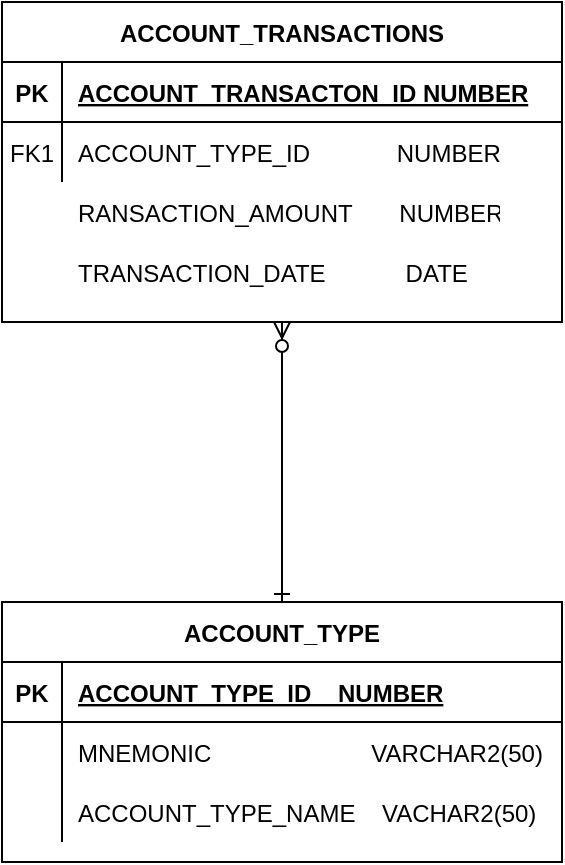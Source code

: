 <mxfile version="15.4.0" type="device"><diagram id="HN3gHvkQGmnWHhR8YUJy" name="Page-1"><mxGraphModel dx="1422" dy="822" grid="1" gridSize="10" guides="1" tooltips="1" connect="1" arrows="1" fold="1" page="1" pageScale="1" pageWidth="850" pageHeight="1100" math="0" shadow="0"><root><mxCell id="0"/><mxCell id="1" parent="0"/><mxCell id="29W2CXI3J3hXv4FUL7kK-2" style="edgeStyle=orthogonalEdgeStyle;rounded=0;orthogonalLoop=1;jettySize=auto;html=1;fontColor=#33FF33;startArrow=ERzeroToMany;startFill=1;endArrow=ERone;endFill=0;" edge="1" parent="1" source="hvZMDixz2yw48JkSL6wY-3" target="hvZMDixz2yw48JkSL6wY-13"><mxGeometry relative="1" as="geometry"/></mxCell><mxCell id="hvZMDixz2yw48JkSL6wY-3" value="ACCOUNT_TRANSACTIONS" style="shape=table;startSize=30;container=1;collapsible=1;childLayout=tableLayout;fixedRows=1;rowLines=0;fontStyle=1;align=center;resizeLast=1;" parent="1" vertex="1"><mxGeometry x="230" y="100" width="280" height="160" as="geometry"/></mxCell><mxCell id="hvZMDixz2yw48JkSL6wY-4" value="" style="shape=partialRectangle;collapsible=0;dropTarget=0;pointerEvents=0;fillColor=none;points=[[0,0.5],[1,0.5]];portConstraint=eastwest;top=0;left=0;right=0;bottom=1;" parent="hvZMDixz2yw48JkSL6wY-3" vertex="1"><mxGeometry y="30" width="280" height="30" as="geometry"/></mxCell><mxCell id="hvZMDixz2yw48JkSL6wY-5" value="PK" style="shape=partialRectangle;overflow=hidden;connectable=0;fillColor=none;top=0;left=0;bottom=0;right=0;fontStyle=1;" parent="hvZMDixz2yw48JkSL6wY-4" vertex="1"><mxGeometry width="30" height="30" as="geometry"><mxRectangle width="30" height="30" as="alternateBounds"/></mxGeometry></mxCell><mxCell id="hvZMDixz2yw48JkSL6wY-6" value="ACCOUNT_TRANSACTON_ID NUMBER" style="shape=partialRectangle;overflow=hidden;connectable=0;fillColor=none;top=0;left=0;bottom=0;right=0;align=left;spacingLeft=6;fontStyle=5;strokeColor=#33FF33;" parent="hvZMDixz2yw48JkSL6wY-4" vertex="1"><mxGeometry x="30" width="250" height="30" as="geometry"><mxRectangle width="250" height="30" as="alternateBounds"/></mxGeometry></mxCell><mxCell id="hvZMDixz2yw48JkSL6wY-7" value="" style="shape=partialRectangle;collapsible=0;dropTarget=0;pointerEvents=0;fillColor=none;points=[[0,0.5],[1,0.5]];portConstraint=eastwest;top=0;left=0;right=0;bottom=0;" parent="hvZMDixz2yw48JkSL6wY-3" vertex="1"><mxGeometry y="60" width="280" height="30" as="geometry"/></mxCell><mxCell id="hvZMDixz2yw48JkSL6wY-8" value="FK1" style="shape=partialRectangle;overflow=hidden;connectable=0;fillColor=none;top=0;left=0;bottom=0;right=0;" parent="hvZMDixz2yw48JkSL6wY-7" vertex="1"><mxGeometry width="30" height="30" as="geometry"><mxRectangle width="30" height="30" as="alternateBounds"/></mxGeometry></mxCell><mxCell id="hvZMDixz2yw48JkSL6wY-9" value="ACCOUNT_TYPE_ID             NUMBER" style="shape=partialRectangle;overflow=hidden;connectable=0;fillColor=none;top=0;left=0;bottom=0;right=0;align=left;spacingLeft=6;" parent="hvZMDixz2yw48JkSL6wY-7" vertex="1"><mxGeometry x="30" width="250" height="30" as="geometry"><mxRectangle width="250" height="30" as="alternateBounds"/></mxGeometry></mxCell><mxCell id="hvZMDixz2yw48JkSL6wY-13" value="ACCOUNT_TYPE" style="shape=table;startSize=30;container=1;collapsible=1;childLayout=tableLayout;fixedRows=1;rowLines=0;fontStyle=1;align=center;resizeLast=1;" parent="1" vertex="1"><mxGeometry x="230" y="400" width="280" height="130" as="geometry"/></mxCell><mxCell id="hvZMDixz2yw48JkSL6wY-14" value="" style="shape=partialRectangle;collapsible=0;dropTarget=0;pointerEvents=0;fillColor=none;points=[[0,0.5],[1,0.5]];portConstraint=eastwest;top=0;left=0;right=0;bottom=1;" parent="hvZMDixz2yw48JkSL6wY-13" vertex="1"><mxGeometry y="30" width="280" height="30" as="geometry"/></mxCell><mxCell id="hvZMDixz2yw48JkSL6wY-15" value="PK" style="shape=partialRectangle;overflow=hidden;connectable=0;fillColor=none;top=0;left=0;bottom=0;right=0;fontStyle=1;" parent="hvZMDixz2yw48JkSL6wY-14" vertex="1"><mxGeometry width="30" height="30" as="geometry"><mxRectangle width="30" height="30" as="alternateBounds"/></mxGeometry></mxCell><mxCell id="hvZMDixz2yw48JkSL6wY-16" value="ACCOUNT_TYPE_ID    NUMBER" style="shape=partialRectangle;overflow=hidden;connectable=0;fillColor=none;top=0;left=0;bottom=0;right=0;align=left;spacingLeft=6;fontStyle=5;" parent="hvZMDixz2yw48JkSL6wY-14" vertex="1"><mxGeometry x="30" width="250" height="30" as="geometry"><mxRectangle width="250" height="30" as="alternateBounds"/></mxGeometry></mxCell><mxCell id="hvZMDixz2yw48JkSL6wY-17" value="" style="shape=partialRectangle;collapsible=0;dropTarget=0;pointerEvents=0;fillColor=none;points=[[0,0.5],[1,0.5]];portConstraint=eastwest;top=0;left=0;right=0;bottom=0;" parent="hvZMDixz2yw48JkSL6wY-13" vertex="1"><mxGeometry y="60" width="280" height="30" as="geometry"/></mxCell><mxCell id="hvZMDixz2yw48JkSL6wY-18" value="" style="shape=partialRectangle;overflow=hidden;connectable=0;fillColor=none;top=0;left=0;bottom=0;right=0;" parent="hvZMDixz2yw48JkSL6wY-17" vertex="1"><mxGeometry width="30" height="30" as="geometry"><mxRectangle width="30" height="30" as="alternateBounds"/></mxGeometry></mxCell><mxCell id="hvZMDixz2yw48JkSL6wY-19" value="MNEMONIC                        VARCHAR2(50)" style="shape=partialRectangle;overflow=hidden;connectable=0;fillColor=none;top=0;left=0;bottom=0;right=0;align=left;spacingLeft=6;" parent="hvZMDixz2yw48JkSL6wY-17" vertex="1"><mxGeometry x="30" width="250" height="30" as="geometry"><mxRectangle width="250" height="30" as="alternateBounds"/></mxGeometry></mxCell><mxCell id="hvZMDixz2yw48JkSL6wY-20" value="" style="shape=partialRectangle;collapsible=0;dropTarget=0;pointerEvents=0;fillColor=none;points=[[0,0.5],[1,0.5]];portConstraint=eastwest;top=0;left=0;right=0;bottom=0;" parent="hvZMDixz2yw48JkSL6wY-13" vertex="1"><mxGeometry y="90" width="280" height="30" as="geometry"/></mxCell><mxCell id="hvZMDixz2yw48JkSL6wY-21" value="" style="shape=partialRectangle;overflow=hidden;connectable=0;fillColor=none;top=0;left=0;bottom=0;right=0;" parent="hvZMDixz2yw48JkSL6wY-20" vertex="1"><mxGeometry width="30" height="30" as="geometry"><mxRectangle width="30" height="30" as="alternateBounds"/></mxGeometry></mxCell><mxCell id="hvZMDixz2yw48JkSL6wY-22" value="ACCOUNT_TYPE_NAME    VACHAR2(50)" style="shape=partialRectangle;overflow=hidden;connectable=0;fillColor=none;top=0;left=0;bottom=0;right=0;align=left;spacingLeft=6;" parent="hvZMDixz2yw48JkSL6wY-20" vertex="1"><mxGeometry x="30" width="250" height="30" as="geometry"><mxRectangle width="250" height="30" as="alternateBounds"/></mxGeometry></mxCell><mxCell id="cMJh8aFGrGxmBt2dF0h1-1" value="" style="shape=partialRectangle;collapsible=0;dropTarget=0;pointerEvents=0;fillColor=none;points=[[0,0.5],[1,0.5]];portConstraint=eastwest;top=0;left=0;right=0;bottom=0;" parent="1" vertex="1"><mxGeometry x="230" y="190" width="250" height="30" as="geometry"/></mxCell><mxCell id="cMJh8aFGrGxmBt2dF0h1-2" value="" style="shape=partialRectangle;overflow=hidden;connectable=0;fillColor=none;top=0;left=0;bottom=0;right=0;" parent="cMJh8aFGrGxmBt2dF0h1-1" vertex="1"><mxGeometry width="30" height="30" as="geometry"><mxRectangle width="30" height="30" as="alternateBounds"/></mxGeometry></mxCell><mxCell id="cMJh8aFGrGxmBt2dF0h1-3" value="RANSACTION_AMOUNT       NUMBER" style="shape=partialRectangle;overflow=hidden;connectable=0;fillColor=none;top=0;left=0;bottom=0;right=0;align=left;spacingLeft=6;" parent="cMJh8aFGrGxmBt2dF0h1-1" vertex="1"><mxGeometry x="30" width="220" height="30" as="geometry"><mxRectangle width="220" height="30" as="alternateBounds"/></mxGeometry></mxCell><mxCell id="cMJh8aFGrGxmBt2dF0h1-4" value="" style="shape=partialRectangle;collapsible=0;dropTarget=0;pointerEvents=0;fillColor=none;points=[[0,0.5],[1,0.5]];portConstraint=eastwest;top=0;left=0;right=0;bottom=0;" parent="1" vertex="1"><mxGeometry x="230" y="220" width="250" height="30" as="geometry"/></mxCell><mxCell id="cMJh8aFGrGxmBt2dF0h1-5" value="" style="shape=partialRectangle;overflow=hidden;connectable=0;fillColor=none;top=0;left=0;bottom=0;right=0;" parent="cMJh8aFGrGxmBt2dF0h1-4" vertex="1"><mxGeometry width="30" height="30" as="geometry"><mxRectangle width="30" height="30" as="alternateBounds"/></mxGeometry></mxCell><mxCell id="cMJh8aFGrGxmBt2dF0h1-6" value="TRANSACTION_DATE            DATE" style="shape=partialRectangle;overflow=hidden;connectable=0;fillColor=none;top=0;left=0;bottom=0;right=0;align=left;spacingLeft=6;" parent="cMJh8aFGrGxmBt2dF0h1-4" vertex="1"><mxGeometry x="30" width="220" height="30" as="geometry"><mxRectangle width="220" height="30" as="alternateBounds"/></mxGeometry></mxCell></root></mxGraphModel></diagram></mxfile>